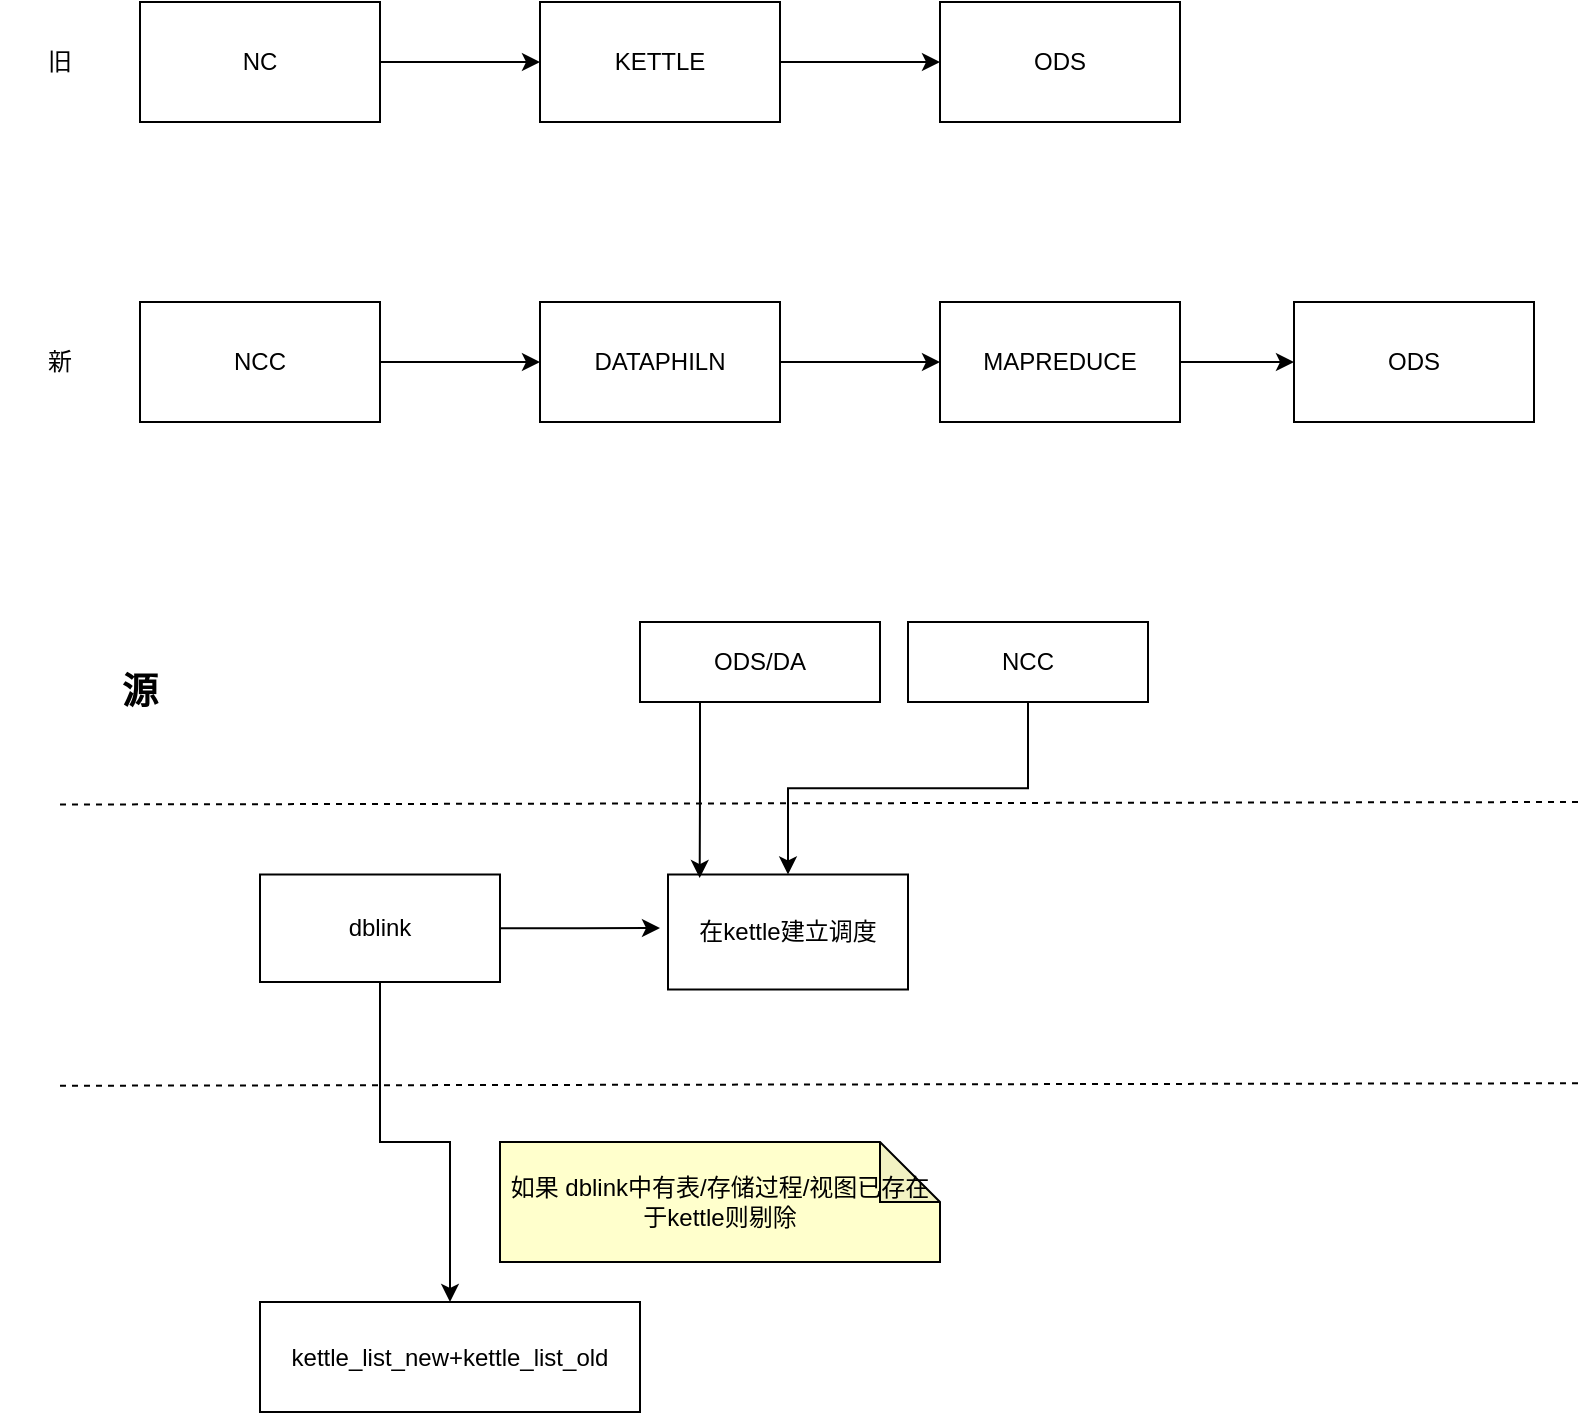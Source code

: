<mxfile version="20.6.0" type="github">
  <diagram id="yJ4BQM4C2GdOWfPaIlxf" name="第 1 页">
    <mxGraphModel dx="1991" dy="500" grid="1" gridSize="10" guides="1" tooltips="1" connect="1" arrows="1" fold="1" page="1" pageScale="1" pageWidth="827" pageHeight="1169" math="0" shadow="0">
      <root>
        <mxCell id="0" />
        <mxCell id="1" parent="0" />
        <mxCell id="jj3Smo2vYG_p02jV_rtp-53" value="" style="endArrow=none;dashed=1;html=1;rounded=0;shadow=0;" edge="1" parent="1">
          <mxGeometry width="50" height="50" relative="1" as="geometry">
            <mxPoint x="20" y="681.87" as="sourcePoint" />
            <mxPoint x="780" y="680.62" as="targetPoint" />
          </mxGeometry>
        </mxCell>
        <mxCell id="jj3Smo2vYG_p02jV_rtp-4" style="edgeStyle=orthogonalEdgeStyle;rounded=0;orthogonalLoop=1;jettySize=auto;html=1;exitX=1;exitY=0.5;exitDx=0;exitDy=0;entryX=0;entryY=0.5;entryDx=0;entryDy=0;" edge="1" parent="1" source="jj3Smo2vYG_p02jV_rtp-1" target="jj3Smo2vYG_p02jV_rtp-2">
          <mxGeometry relative="1" as="geometry" />
        </mxCell>
        <mxCell id="jj3Smo2vYG_p02jV_rtp-1" value="NC" style="rounded=0;whiteSpace=wrap;html=1;" vertex="1" parent="1">
          <mxGeometry x="60" y="140" width="120" height="60" as="geometry" />
        </mxCell>
        <mxCell id="jj3Smo2vYG_p02jV_rtp-5" style="edgeStyle=orthogonalEdgeStyle;rounded=0;orthogonalLoop=1;jettySize=auto;html=1;exitX=1;exitY=0.5;exitDx=0;exitDy=0;" edge="1" parent="1" source="jj3Smo2vYG_p02jV_rtp-2" target="jj3Smo2vYG_p02jV_rtp-3">
          <mxGeometry relative="1" as="geometry" />
        </mxCell>
        <mxCell id="jj3Smo2vYG_p02jV_rtp-2" value="KETTLE" style="rounded=0;whiteSpace=wrap;html=1;" vertex="1" parent="1">
          <mxGeometry x="260" y="140" width="120" height="60" as="geometry" />
        </mxCell>
        <mxCell id="jj3Smo2vYG_p02jV_rtp-3" value="ODS" style="rounded=0;whiteSpace=wrap;html=1;" vertex="1" parent="1">
          <mxGeometry x="460" y="140" width="120" height="60" as="geometry" />
        </mxCell>
        <mxCell id="jj3Smo2vYG_p02jV_rtp-6" style="edgeStyle=orthogonalEdgeStyle;rounded=0;orthogonalLoop=1;jettySize=auto;html=1;exitX=1;exitY=0.5;exitDx=0;exitDy=0;entryX=0;entryY=0.5;entryDx=0;entryDy=0;" edge="1" parent="1" source="jj3Smo2vYG_p02jV_rtp-7" target="jj3Smo2vYG_p02jV_rtp-9">
          <mxGeometry relative="1" as="geometry" />
        </mxCell>
        <mxCell id="jj3Smo2vYG_p02jV_rtp-7" value="NCC" style="rounded=0;whiteSpace=wrap;html=1;" vertex="1" parent="1">
          <mxGeometry x="60" y="290" width="120" height="60" as="geometry" />
        </mxCell>
        <mxCell id="jj3Smo2vYG_p02jV_rtp-8" style="edgeStyle=orthogonalEdgeStyle;rounded=0;orthogonalLoop=1;jettySize=auto;html=1;exitX=1;exitY=0.5;exitDx=0;exitDy=0;" edge="1" parent="1" source="jj3Smo2vYG_p02jV_rtp-9" target="jj3Smo2vYG_p02jV_rtp-10">
          <mxGeometry relative="1" as="geometry" />
        </mxCell>
        <mxCell id="jj3Smo2vYG_p02jV_rtp-9" value="DATAPHILN" style="rounded=0;whiteSpace=wrap;html=1;" vertex="1" parent="1">
          <mxGeometry x="260" y="290" width="120" height="60" as="geometry" />
        </mxCell>
        <mxCell id="jj3Smo2vYG_p02jV_rtp-12" style="edgeStyle=orthogonalEdgeStyle;rounded=0;orthogonalLoop=1;jettySize=auto;html=1;exitX=1;exitY=0.5;exitDx=0;exitDy=0;" edge="1" parent="1" source="jj3Smo2vYG_p02jV_rtp-10" target="jj3Smo2vYG_p02jV_rtp-11">
          <mxGeometry relative="1" as="geometry" />
        </mxCell>
        <mxCell id="jj3Smo2vYG_p02jV_rtp-10" value="MAPREDUCE" style="rounded=0;whiteSpace=wrap;html=1;" vertex="1" parent="1">
          <mxGeometry x="460" y="290" width="120" height="60" as="geometry" />
        </mxCell>
        <mxCell id="jj3Smo2vYG_p02jV_rtp-11" value="ODS" style="rounded=0;whiteSpace=wrap;html=1;" vertex="1" parent="1">
          <mxGeometry x="637" y="290" width="120" height="60" as="geometry" />
        </mxCell>
        <mxCell id="jj3Smo2vYG_p02jV_rtp-13" value="旧" style="text;html=1;strokeColor=none;fillColor=none;align=center;verticalAlign=middle;whiteSpace=wrap;rounded=0;" vertex="1" parent="1">
          <mxGeometry x="-10" y="155" width="60" height="30" as="geometry" />
        </mxCell>
        <mxCell id="jj3Smo2vYG_p02jV_rtp-14" value="新" style="text;html=1;strokeColor=none;fillColor=none;align=center;verticalAlign=middle;whiteSpace=wrap;rounded=0;" vertex="1" parent="1">
          <mxGeometry x="-10" y="305" width="60" height="30" as="geometry" />
        </mxCell>
        <mxCell id="jj3Smo2vYG_p02jV_rtp-16" value="kettle_list_new+kettle_list_old" style="rounded=0;whiteSpace=wrap;html=1;" vertex="1" parent="1">
          <mxGeometry x="120" y="790" width="190" height="55" as="geometry" />
        </mxCell>
        <mxCell id="jj3Smo2vYG_p02jV_rtp-41" style="edgeStyle=orthogonalEdgeStyle;rounded=0;orthogonalLoop=1;jettySize=auto;html=1;exitX=0.5;exitY=1;exitDx=0;exitDy=0;entryX=0.5;entryY=0;entryDx=0;entryDy=0;" edge="1" parent="1" source="jj3Smo2vYG_p02jV_rtp-21" target="jj3Smo2vYG_p02jV_rtp-16">
          <mxGeometry relative="1" as="geometry" />
        </mxCell>
        <mxCell id="jj3Smo2vYG_p02jV_rtp-59" style="edgeStyle=orthogonalEdgeStyle;rounded=0;orthogonalLoop=1;jettySize=auto;html=1;exitX=1;exitY=0.5;exitDx=0;exitDy=0;shadow=0;" edge="1" parent="1" source="jj3Smo2vYG_p02jV_rtp-21">
          <mxGeometry relative="1" as="geometry">
            <mxPoint x="320" y="603" as="targetPoint" />
          </mxGeometry>
        </mxCell>
        <mxCell id="jj3Smo2vYG_p02jV_rtp-21" value="dblink" style="rounded=0;whiteSpace=wrap;html=1;" vertex="1" parent="1">
          <mxGeometry x="120" y="576.25" width="120" height="53.75" as="geometry" />
        </mxCell>
        <mxCell id="jj3Smo2vYG_p02jV_rtp-40" value="如果 dblink中有表/存储过程/视图已存在于kettle则剔除" style="shape=note;whiteSpace=wrap;html=1;backgroundOutline=1;darkOpacity=0.05;fillColor=#FFFFCC;" vertex="1" parent="1">
          <mxGeometry x="240" y="710" width="220" height="60" as="geometry" />
        </mxCell>
        <mxCell id="jj3Smo2vYG_p02jV_rtp-44" value="在kettle建立调度" style="rounded=0;whiteSpace=wrap;html=1;fillColor=#FFFFFF;" vertex="1" parent="1">
          <mxGeometry x="324" y="576.25" width="120" height="57.5" as="geometry" />
        </mxCell>
        <mxCell id="jj3Smo2vYG_p02jV_rtp-50" style="edgeStyle=orthogonalEdgeStyle;rounded=0;orthogonalLoop=1;jettySize=auto;html=1;exitX=0.5;exitY=1;exitDx=0;exitDy=0;entryX=0.5;entryY=0;entryDx=0;entryDy=0;" edge="1" parent="1" source="jj3Smo2vYG_p02jV_rtp-49" target="jj3Smo2vYG_p02jV_rtp-44">
          <mxGeometry relative="1" as="geometry" />
        </mxCell>
        <mxCell id="jj3Smo2vYG_p02jV_rtp-49" value="NCC" style="rounded=0;whiteSpace=wrap;html=1;fillColor=#FFFFFF;" vertex="1" parent="1">
          <mxGeometry x="444" y="450" width="120" height="40" as="geometry" />
        </mxCell>
        <mxCell id="jj3Smo2vYG_p02jV_rtp-54" value="" style="endArrow=none;dashed=1;html=1;rounded=0;shadow=0;" edge="1" parent="1">
          <mxGeometry width="50" height="50" relative="1" as="geometry">
            <mxPoint x="20" y="541.25" as="sourcePoint" />
            <mxPoint x="780" y="540.0" as="targetPoint" />
          </mxGeometry>
        </mxCell>
        <mxCell id="jj3Smo2vYG_p02jV_rtp-56" style="edgeStyle=orthogonalEdgeStyle;rounded=0;orthogonalLoop=1;jettySize=auto;html=1;exitX=0.25;exitY=1;exitDx=0;exitDy=0;entryX=0.132;entryY=0.031;entryDx=0;entryDy=0;entryPerimeter=0;shadow=0;" edge="1" parent="1" source="jj3Smo2vYG_p02jV_rtp-55" target="jj3Smo2vYG_p02jV_rtp-44">
          <mxGeometry relative="1" as="geometry" />
        </mxCell>
        <mxCell id="jj3Smo2vYG_p02jV_rtp-55" value="ODS/DA" style="rounded=0;whiteSpace=wrap;html=1;fillColor=#FFFFFF;" vertex="1" parent="1">
          <mxGeometry x="310" y="450" width="120" height="40" as="geometry" />
        </mxCell>
        <mxCell id="jj3Smo2vYG_p02jV_rtp-60" value="&lt;h4&gt;&lt;font style=&quot;font-size: 18px;&quot;&gt;源&lt;/font&gt;&lt;/h4&gt;" style="text;html=1;strokeColor=none;fillColor=none;align=center;verticalAlign=middle;whiteSpace=wrap;rounded=0;" vertex="1" parent="1">
          <mxGeometry x="30" y="470" width="60" height="30" as="geometry" />
        </mxCell>
      </root>
    </mxGraphModel>
  </diagram>
</mxfile>

